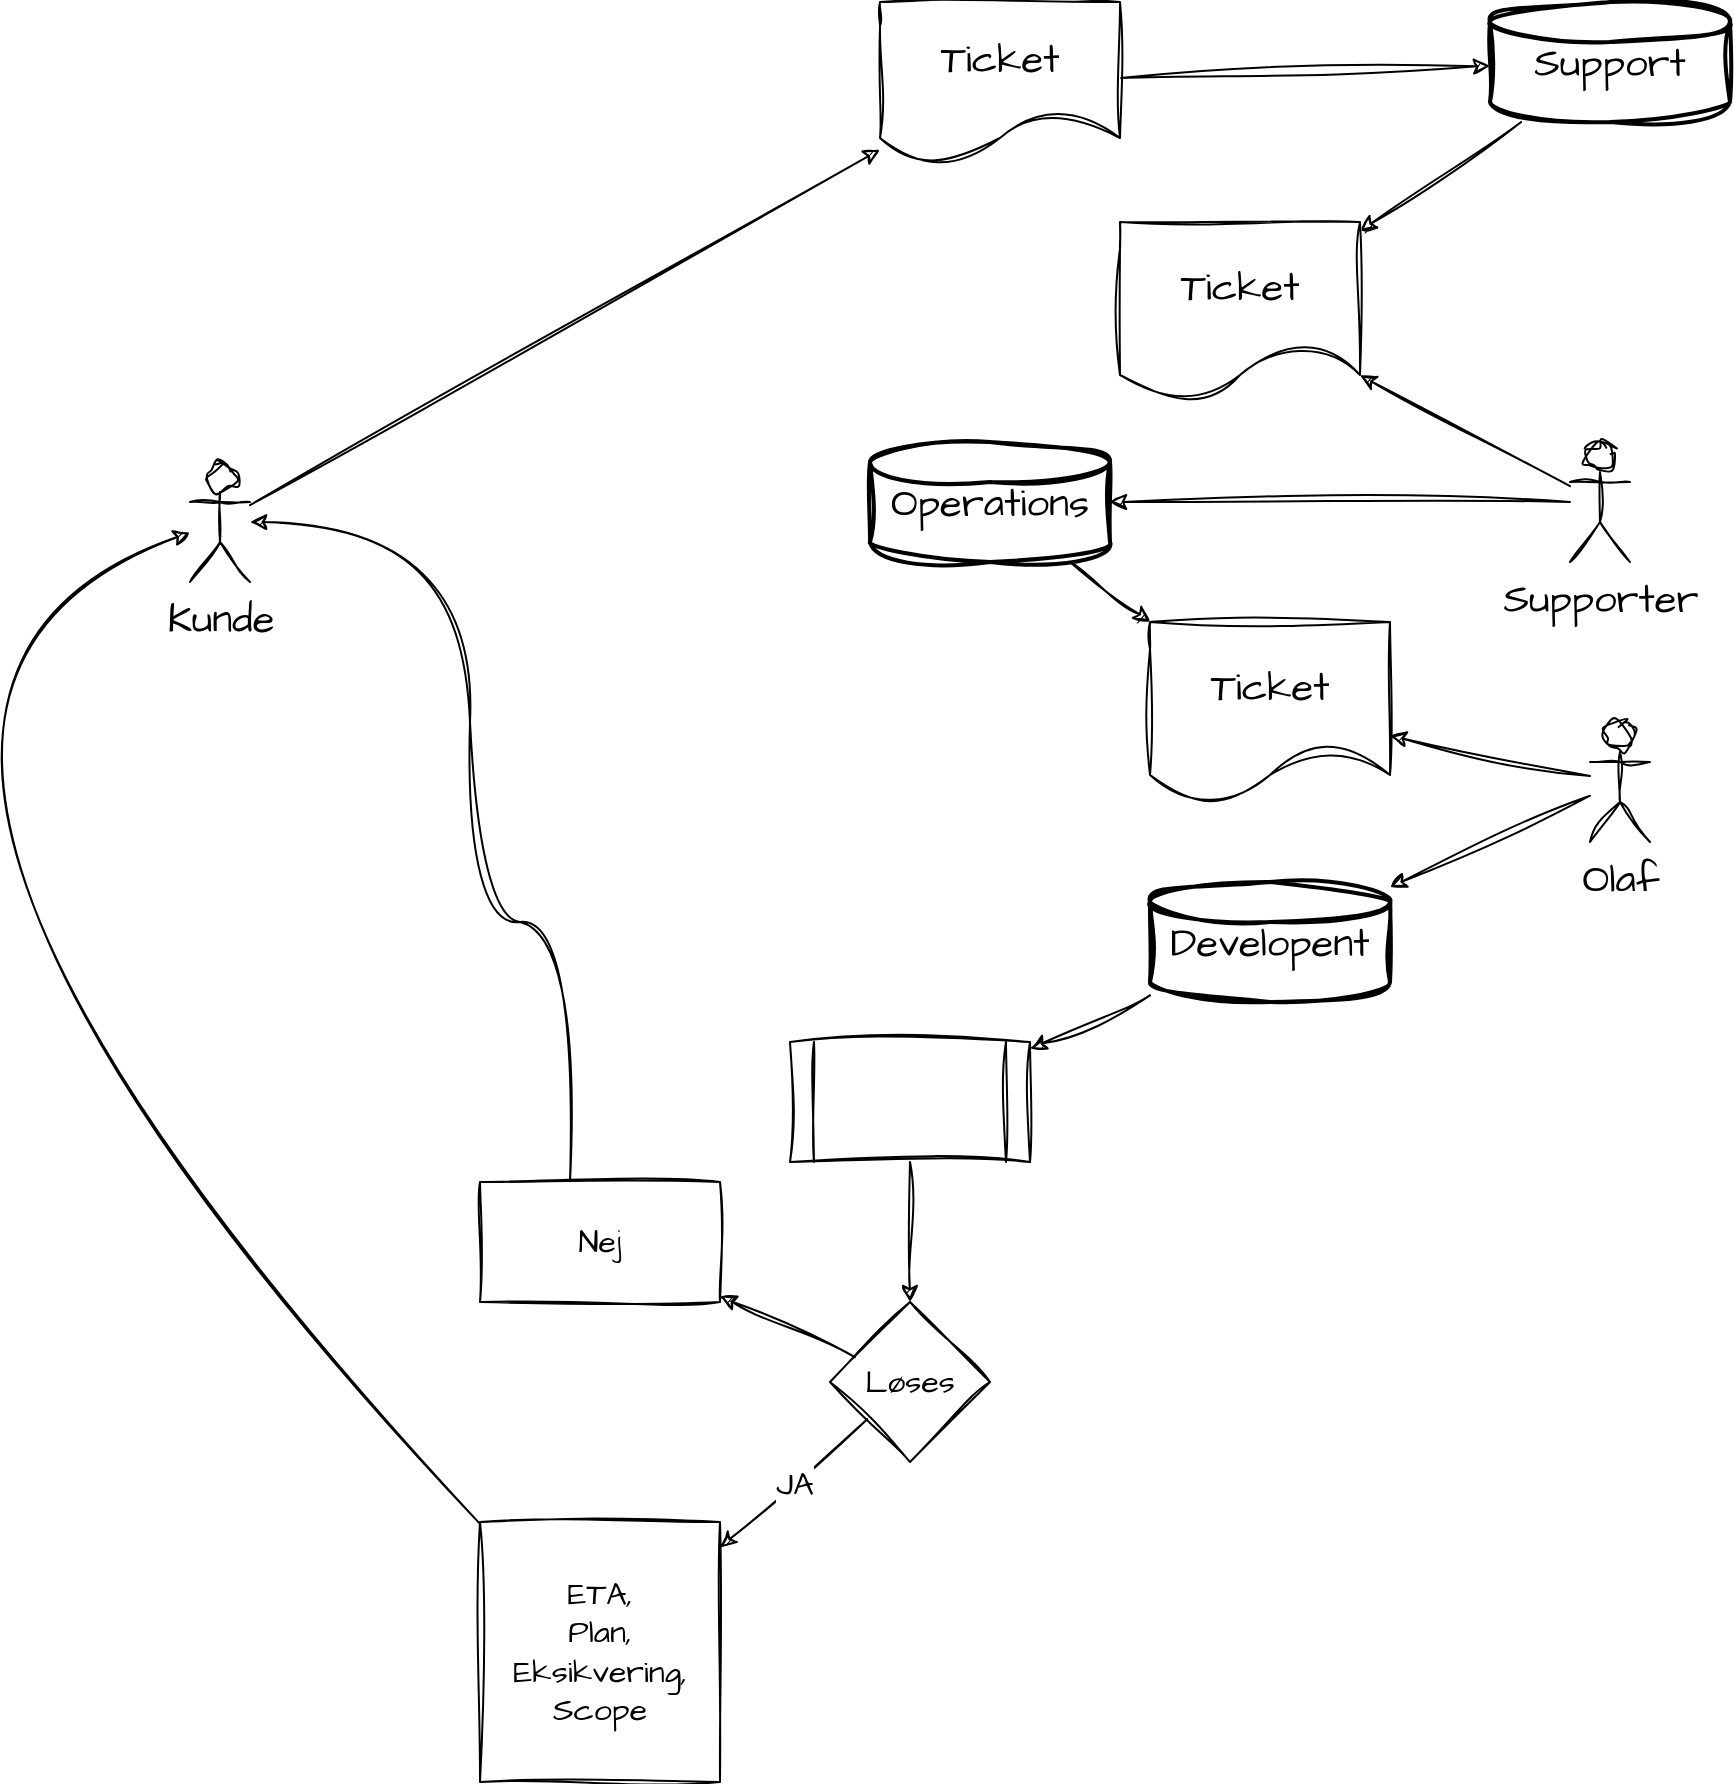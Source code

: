<mxfile version="22.0.2" type="device">
  <diagram name="Page-1" id="74e2e168-ea6b-b213-b513-2b3c1d86103e">
    <mxGraphModel dx="1098" dy="940" grid="1" gridSize="10" guides="1" tooltips="1" connect="1" arrows="1" fold="1" page="1" pageScale="1" pageWidth="1100" pageHeight="850" background="none" math="0" shadow="0">
      <root>
        <mxCell id="0" />
        <mxCell id="1" parent="0" />
        <mxCell id="OpiaLFhS7gB0strYAXBN-12" style="rounded=0;sketch=1;hachureGap=4;jiggle=2;curveFitting=1;orthogonalLoop=1;jettySize=auto;html=1;fontFamily=Architects Daughter;fontSource=https%3A%2F%2Ffonts.googleapis.com%2Fcss%3Ffamily%3DArchitects%2BDaughter;fontSize=16;" edge="1" parent="1" source="OpiaLFhS7gB0strYAXBN-1" target="OpiaLFhS7gB0strYAXBN-11">
          <mxGeometry relative="1" as="geometry" />
        </mxCell>
        <mxCell id="OpiaLFhS7gB0strYAXBN-1" value="Support" style="strokeWidth=2;html=1;shape=mxgraph.flowchart.database;whiteSpace=wrap;sketch=1;hachureGap=4;jiggle=2;curveFitting=1;fontFamily=Architects Daughter;fontSource=https%3A%2F%2Ffonts.googleapis.com%2Fcss%3Ffamily%3DArchitects%2BDaughter;fontSize=20;" vertex="1" parent="1">
          <mxGeometry x="810" y="60" width="120" height="60" as="geometry" />
        </mxCell>
        <mxCell id="OpiaLFhS7gB0strYAXBN-40" style="edgeStyle=none;shape=connector;rounded=0;sketch=1;hachureGap=4;jiggle=2;curveFitting=1;orthogonalLoop=1;jettySize=auto;html=1;labelBackgroundColor=default;strokeColor=default;align=center;verticalAlign=middle;fontFamily=Architects Daughter;fontSource=https%3A%2F%2Ffonts.googleapis.com%2Fcss%3Ffamily%3DArchitects%2BDaughter;fontSize=16;fontColor=default;endArrow=classic;" edge="1" parent="1" source="OpiaLFhS7gB0strYAXBN-2" target="OpiaLFhS7gB0strYAXBN-3">
          <mxGeometry relative="1" as="geometry" />
        </mxCell>
        <mxCell id="OpiaLFhS7gB0strYAXBN-2" value="Kunde" style="shape=umlActor;verticalLabelPosition=bottom;verticalAlign=top;html=1;outlineConnect=0;sketch=1;hachureGap=4;jiggle=2;curveFitting=1;fontFamily=Architects Daughter;fontSource=https%3A%2F%2Ffonts.googleapis.com%2Fcss%3Ffamily%3DArchitects%2BDaughter;fontSize=20;" vertex="1" parent="1">
          <mxGeometry x="160" y="290" width="30" height="60" as="geometry" />
        </mxCell>
        <mxCell id="OpiaLFhS7gB0strYAXBN-4" style="rounded=0;sketch=1;hachureGap=4;jiggle=2;curveFitting=1;orthogonalLoop=1;jettySize=auto;html=1;fontFamily=Architects Daughter;fontSource=https%3A%2F%2Ffonts.googleapis.com%2Fcss%3Ffamily%3DArchitects%2BDaughter;fontSize=16;" edge="1" parent="1" source="OpiaLFhS7gB0strYAXBN-3" target="OpiaLFhS7gB0strYAXBN-1">
          <mxGeometry relative="1" as="geometry" />
        </mxCell>
        <mxCell id="OpiaLFhS7gB0strYAXBN-3" value="Ticket" style="shape=document;whiteSpace=wrap;html=1;boundedLbl=1;sketch=1;hachureGap=4;jiggle=2;curveFitting=1;fontFamily=Architects Daughter;fontSource=https%3A%2F%2Ffonts.googleapis.com%2Fcss%3Ffamily%3DArchitects%2BDaughter;fontSize=20;" vertex="1" parent="1">
          <mxGeometry x="505" y="60" width="120" height="80" as="geometry" />
        </mxCell>
        <mxCell id="OpiaLFhS7gB0strYAXBN-13" style="rounded=0;sketch=1;hachureGap=4;jiggle=2;curveFitting=1;orthogonalLoop=1;jettySize=auto;html=1;fontFamily=Architects Daughter;fontSource=https%3A%2F%2Ffonts.googleapis.com%2Fcss%3Ffamily%3DArchitects%2BDaughter;fontSize=16;" edge="1" parent="1" source="OpiaLFhS7gB0strYAXBN-5" target="OpiaLFhS7gB0strYAXBN-11">
          <mxGeometry relative="1" as="geometry" />
        </mxCell>
        <mxCell id="OpiaLFhS7gB0strYAXBN-14" style="edgeStyle=none;shape=connector;rounded=0;sketch=1;hachureGap=4;jiggle=2;curveFitting=1;orthogonalLoop=1;jettySize=auto;html=1;labelBackgroundColor=default;strokeColor=default;align=center;verticalAlign=middle;fontFamily=Architects Daughter;fontSource=https%3A%2F%2Ffonts.googleapis.com%2Fcss%3Ffamily%3DArchitects%2BDaughter;fontSize=16;fontColor=default;endArrow=classic;" edge="1" parent="1" source="OpiaLFhS7gB0strYAXBN-5" target="OpiaLFhS7gB0strYAXBN-7">
          <mxGeometry relative="1" as="geometry" />
        </mxCell>
        <mxCell id="OpiaLFhS7gB0strYAXBN-5" value="Supporter" style="shape=umlActor;verticalLabelPosition=bottom;verticalAlign=top;html=1;outlineConnect=0;sketch=1;hachureGap=4;jiggle=2;curveFitting=1;fontFamily=Architects Daughter;fontSource=https%3A%2F%2Ffonts.googleapis.com%2Fcss%3Ffamily%3DArchitects%2BDaughter;fontSize=20;" vertex="1" parent="1">
          <mxGeometry x="850" y="280" width="30" height="60" as="geometry" />
        </mxCell>
        <mxCell id="OpiaLFhS7gB0strYAXBN-20" style="edgeStyle=none;shape=connector;rounded=0;sketch=1;hachureGap=4;jiggle=2;curveFitting=1;orthogonalLoop=1;jettySize=auto;html=1;labelBackgroundColor=default;strokeColor=default;align=center;verticalAlign=middle;fontFamily=Architects Daughter;fontSource=https%3A%2F%2Ffonts.googleapis.com%2Fcss%3Ffamily%3DArchitects%2BDaughter;fontSize=16;fontColor=default;endArrow=classic;" edge="1" parent="1" source="OpiaLFhS7gB0strYAXBN-7" target="OpiaLFhS7gB0strYAXBN-19">
          <mxGeometry relative="1" as="geometry" />
        </mxCell>
        <mxCell id="OpiaLFhS7gB0strYAXBN-7" value="Operations" style="strokeWidth=2;html=1;shape=mxgraph.flowchart.database;whiteSpace=wrap;sketch=1;hachureGap=4;jiggle=2;curveFitting=1;fontFamily=Architects Daughter;fontSource=https%3A%2F%2Ffonts.googleapis.com%2Fcss%3Ffamily%3DArchitects%2BDaughter;fontSize=20;" vertex="1" parent="1">
          <mxGeometry x="500" y="280" width="120" height="60" as="geometry" />
        </mxCell>
        <mxCell id="OpiaLFhS7gB0strYAXBN-11" value="Ticket" style="shape=document;whiteSpace=wrap;html=1;boundedLbl=1;sketch=1;hachureGap=4;jiggle=2;curveFitting=1;fontFamily=Architects Daughter;fontSource=https%3A%2F%2Ffonts.googleapis.com%2Fcss%3Ffamily%3DArchitects%2BDaughter;fontSize=20;" vertex="1" parent="1">
          <mxGeometry x="625" y="170" width="120" height="90" as="geometry" />
        </mxCell>
        <mxCell id="OpiaLFhS7gB0strYAXBN-21" style="edgeStyle=none;shape=connector;rounded=0;sketch=1;hachureGap=4;jiggle=2;curveFitting=1;orthogonalLoop=1;jettySize=auto;html=1;labelBackgroundColor=default;strokeColor=default;align=center;verticalAlign=middle;fontFamily=Architects Daughter;fontSource=https%3A%2F%2Ffonts.googleapis.com%2Fcss%3Ffamily%3DArchitects%2BDaughter;fontSize=16;fontColor=default;endArrow=classic;" edge="1" parent="1" source="OpiaLFhS7gB0strYAXBN-15" target="OpiaLFhS7gB0strYAXBN-19">
          <mxGeometry relative="1" as="geometry" />
        </mxCell>
        <mxCell id="OpiaLFhS7gB0strYAXBN-24" style="edgeStyle=none;shape=connector;rounded=0;sketch=1;hachureGap=4;jiggle=2;curveFitting=1;orthogonalLoop=1;jettySize=auto;html=1;labelBackgroundColor=default;strokeColor=default;align=center;verticalAlign=middle;fontFamily=Architects Daughter;fontSource=https%3A%2F%2Ffonts.googleapis.com%2Fcss%3Ffamily%3DArchitects%2BDaughter;fontSize=16;fontColor=default;endArrow=classic;" edge="1" parent="1" source="OpiaLFhS7gB0strYAXBN-15" target="OpiaLFhS7gB0strYAXBN-18">
          <mxGeometry relative="1" as="geometry" />
        </mxCell>
        <mxCell id="OpiaLFhS7gB0strYAXBN-15" value="Olaf" style="shape=umlActor;verticalLabelPosition=bottom;verticalAlign=top;html=1;outlineConnect=0;sketch=1;hachureGap=4;jiggle=2;curveFitting=1;fontFamily=Architects Daughter;fontSource=https%3A%2F%2Ffonts.googleapis.com%2Fcss%3Ffamily%3DArchitects%2BDaughter;fontSize=20;" vertex="1" parent="1">
          <mxGeometry x="860" y="420" width="30" height="60" as="geometry" />
        </mxCell>
        <mxCell id="OpiaLFhS7gB0strYAXBN-29" style="edgeStyle=none;shape=connector;rounded=0;sketch=1;hachureGap=4;jiggle=2;curveFitting=1;orthogonalLoop=1;jettySize=auto;html=1;labelBackgroundColor=default;strokeColor=default;align=center;verticalAlign=middle;fontFamily=Architects Daughter;fontSource=https%3A%2F%2Ffonts.googleapis.com%2Fcss%3Ffamily%3DArchitects%2BDaughter;fontSize=16;fontColor=default;endArrow=classic;" edge="1" parent="1" source="OpiaLFhS7gB0strYAXBN-18" target="OpiaLFhS7gB0strYAXBN-30">
          <mxGeometry relative="1" as="geometry">
            <mxPoint x="590" y="571" as="targetPoint" />
          </mxGeometry>
        </mxCell>
        <mxCell id="OpiaLFhS7gB0strYAXBN-18" value="Developent" style="strokeWidth=2;html=1;shape=mxgraph.flowchart.database;whiteSpace=wrap;sketch=1;hachureGap=4;jiggle=2;curveFitting=1;fontFamily=Architects Daughter;fontSource=https%3A%2F%2Ffonts.googleapis.com%2Fcss%3Ffamily%3DArchitects%2BDaughter;fontSize=20;" vertex="1" parent="1">
          <mxGeometry x="640" y="500" width="120" height="60" as="geometry" />
        </mxCell>
        <mxCell id="OpiaLFhS7gB0strYAXBN-19" value="Ticket" style="shape=document;whiteSpace=wrap;html=1;boundedLbl=1;sketch=1;hachureGap=4;jiggle=2;curveFitting=1;fontFamily=Architects Daughter;fontSource=https%3A%2F%2Ffonts.googleapis.com%2Fcss%3Ffamily%3DArchitects%2BDaughter;fontSize=20;" vertex="1" parent="1">
          <mxGeometry x="640" y="370" width="120" height="90" as="geometry" />
        </mxCell>
        <mxCell id="OpiaLFhS7gB0strYAXBN-32" value="" style="edgeStyle=none;shape=connector;rounded=0;sketch=1;hachureGap=4;jiggle=2;curveFitting=1;orthogonalLoop=1;jettySize=auto;html=1;labelBackgroundColor=default;strokeColor=default;align=center;verticalAlign=middle;fontFamily=Architects Daughter;fontSource=https%3A%2F%2Ffonts.googleapis.com%2Fcss%3Ffamily%3DArchitects%2BDaughter;fontSize=16;fontColor=default;endArrow=classic;" edge="1" parent="1" source="OpiaLFhS7gB0strYAXBN-30" target="OpiaLFhS7gB0strYAXBN-31">
          <mxGeometry relative="1" as="geometry" />
        </mxCell>
        <mxCell id="OpiaLFhS7gB0strYAXBN-30" value="" style="shape=process;whiteSpace=wrap;html=1;backgroundOutline=1;sketch=1;hachureGap=4;jiggle=2;curveFitting=1;fontFamily=Architects Daughter;fontSource=https%3A%2F%2Ffonts.googleapis.com%2Fcss%3Ffamily%3DArchitects%2BDaughter;fontSize=16;fontColor=default;" vertex="1" parent="1">
          <mxGeometry x="460" y="580" width="120" height="60" as="geometry" />
        </mxCell>
        <mxCell id="OpiaLFhS7gB0strYAXBN-34" value="JA" style="edgeStyle=none;shape=connector;rounded=0;sketch=1;hachureGap=4;jiggle=2;curveFitting=1;orthogonalLoop=1;jettySize=auto;html=1;labelBackgroundColor=default;strokeColor=default;align=center;verticalAlign=middle;fontFamily=Architects Daughter;fontSource=https%3A%2F%2Ffonts.googleapis.com%2Fcss%3Ffamily%3DArchitects%2BDaughter;fontSize=16;fontColor=default;endArrow=classic;" edge="1" parent="1" source="OpiaLFhS7gB0strYAXBN-31" target="OpiaLFhS7gB0strYAXBN-33">
          <mxGeometry relative="1" as="geometry" />
        </mxCell>
        <mxCell id="OpiaLFhS7gB0strYAXBN-37" value="" style="edgeStyle=none;shape=connector;rounded=0;sketch=1;hachureGap=4;jiggle=2;curveFitting=1;orthogonalLoop=1;jettySize=auto;html=1;labelBackgroundColor=default;strokeColor=default;align=center;verticalAlign=middle;fontFamily=Architects Daughter;fontSource=https%3A%2F%2Ffonts.googleapis.com%2Fcss%3Ffamily%3DArchitects%2BDaughter;fontSize=16;fontColor=default;endArrow=classic;" edge="1" parent="1" source="OpiaLFhS7gB0strYAXBN-31" target="OpiaLFhS7gB0strYAXBN-36">
          <mxGeometry relative="1" as="geometry" />
        </mxCell>
        <mxCell id="OpiaLFhS7gB0strYAXBN-31" value="Løses" style="rhombus;whiteSpace=wrap;html=1;fontSize=16;fontFamily=Architects Daughter;sketch=1;hachureGap=4;jiggle=2;curveFitting=1;fontSource=https%3A%2F%2Ffonts.googleapis.com%2Fcss%3Ffamily%3DArchitects%2BDaughter;" vertex="1" parent="1">
          <mxGeometry x="480" y="710" width="80" height="80" as="geometry" />
        </mxCell>
        <mxCell id="OpiaLFhS7gB0strYAXBN-39" style="edgeStyle=none;shape=connector;hachureGap=4;orthogonalLoop=1;jettySize=auto;html=1;labelBackgroundColor=default;strokeColor=default;align=center;verticalAlign=middle;fontFamily=Architects Daughter;fontSource=https%3A%2F%2Ffonts.googleapis.com%2Fcss%3Ffamily%3DArchitects%2BDaughter;fontSize=16;fontColor=default;endArrow=classic;curved=1;sketch=1;curveFitting=1;jiggle=2;" edge="1" parent="1" source="OpiaLFhS7gB0strYAXBN-33" target="OpiaLFhS7gB0strYAXBN-2">
          <mxGeometry relative="1" as="geometry">
            <Array as="points">
              <mxPoint x="-80" y="410" />
            </Array>
          </mxGeometry>
        </mxCell>
        <mxCell id="OpiaLFhS7gB0strYAXBN-33" value="ETA,&lt;br&gt;Plan,&lt;br&gt;Eksikvering,&lt;br&gt;Scope" style="whiteSpace=wrap;html=1;fontSize=16;fontFamily=Architects Daughter;sketch=1;hachureGap=4;jiggle=2;curveFitting=1;fontSource=https%3A%2F%2Ffonts.googleapis.com%2Fcss%3Ffamily%3DArchitects%2BDaughter;" vertex="1" parent="1">
          <mxGeometry x="305" y="820" width="120" height="130" as="geometry" />
        </mxCell>
        <mxCell id="OpiaLFhS7gB0strYAXBN-38" style="edgeStyle=orthogonalEdgeStyle;shape=connector;rounded=0;sketch=1;hachureGap=4;jiggle=2;curveFitting=1;orthogonalLoop=1;jettySize=auto;html=1;labelBackgroundColor=default;strokeColor=default;align=center;verticalAlign=middle;fontFamily=Architects Daughter;fontSource=https%3A%2F%2Ffonts.googleapis.com%2Fcss%3Ffamily%3DArchitects%2BDaughter;fontSize=16;fontColor=default;endArrow=classic;curved=1;" edge="1" parent="1" source="OpiaLFhS7gB0strYAXBN-36" target="OpiaLFhS7gB0strYAXBN-2">
          <mxGeometry relative="1" as="geometry">
            <mxPoint x="390" y="530" as="sourcePoint" />
            <Array as="points">
              <mxPoint x="350" y="520" />
              <mxPoint x="300" y="520" />
              <mxPoint x="300" y="320" />
            </Array>
          </mxGeometry>
        </mxCell>
        <mxCell id="OpiaLFhS7gB0strYAXBN-36" value="Nej" style="whiteSpace=wrap;html=1;fontSize=16;fontFamily=Architects Daughter;sketch=1;hachureGap=4;jiggle=2;curveFitting=1;fontSource=https%3A%2F%2Ffonts.googleapis.com%2Fcss%3Ffamily%3DArchitects%2BDaughter;" vertex="1" parent="1">
          <mxGeometry x="305" y="650" width="120" height="60" as="geometry" />
        </mxCell>
      </root>
    </mxGraphModel>
  </diagram>
</mxfile>
